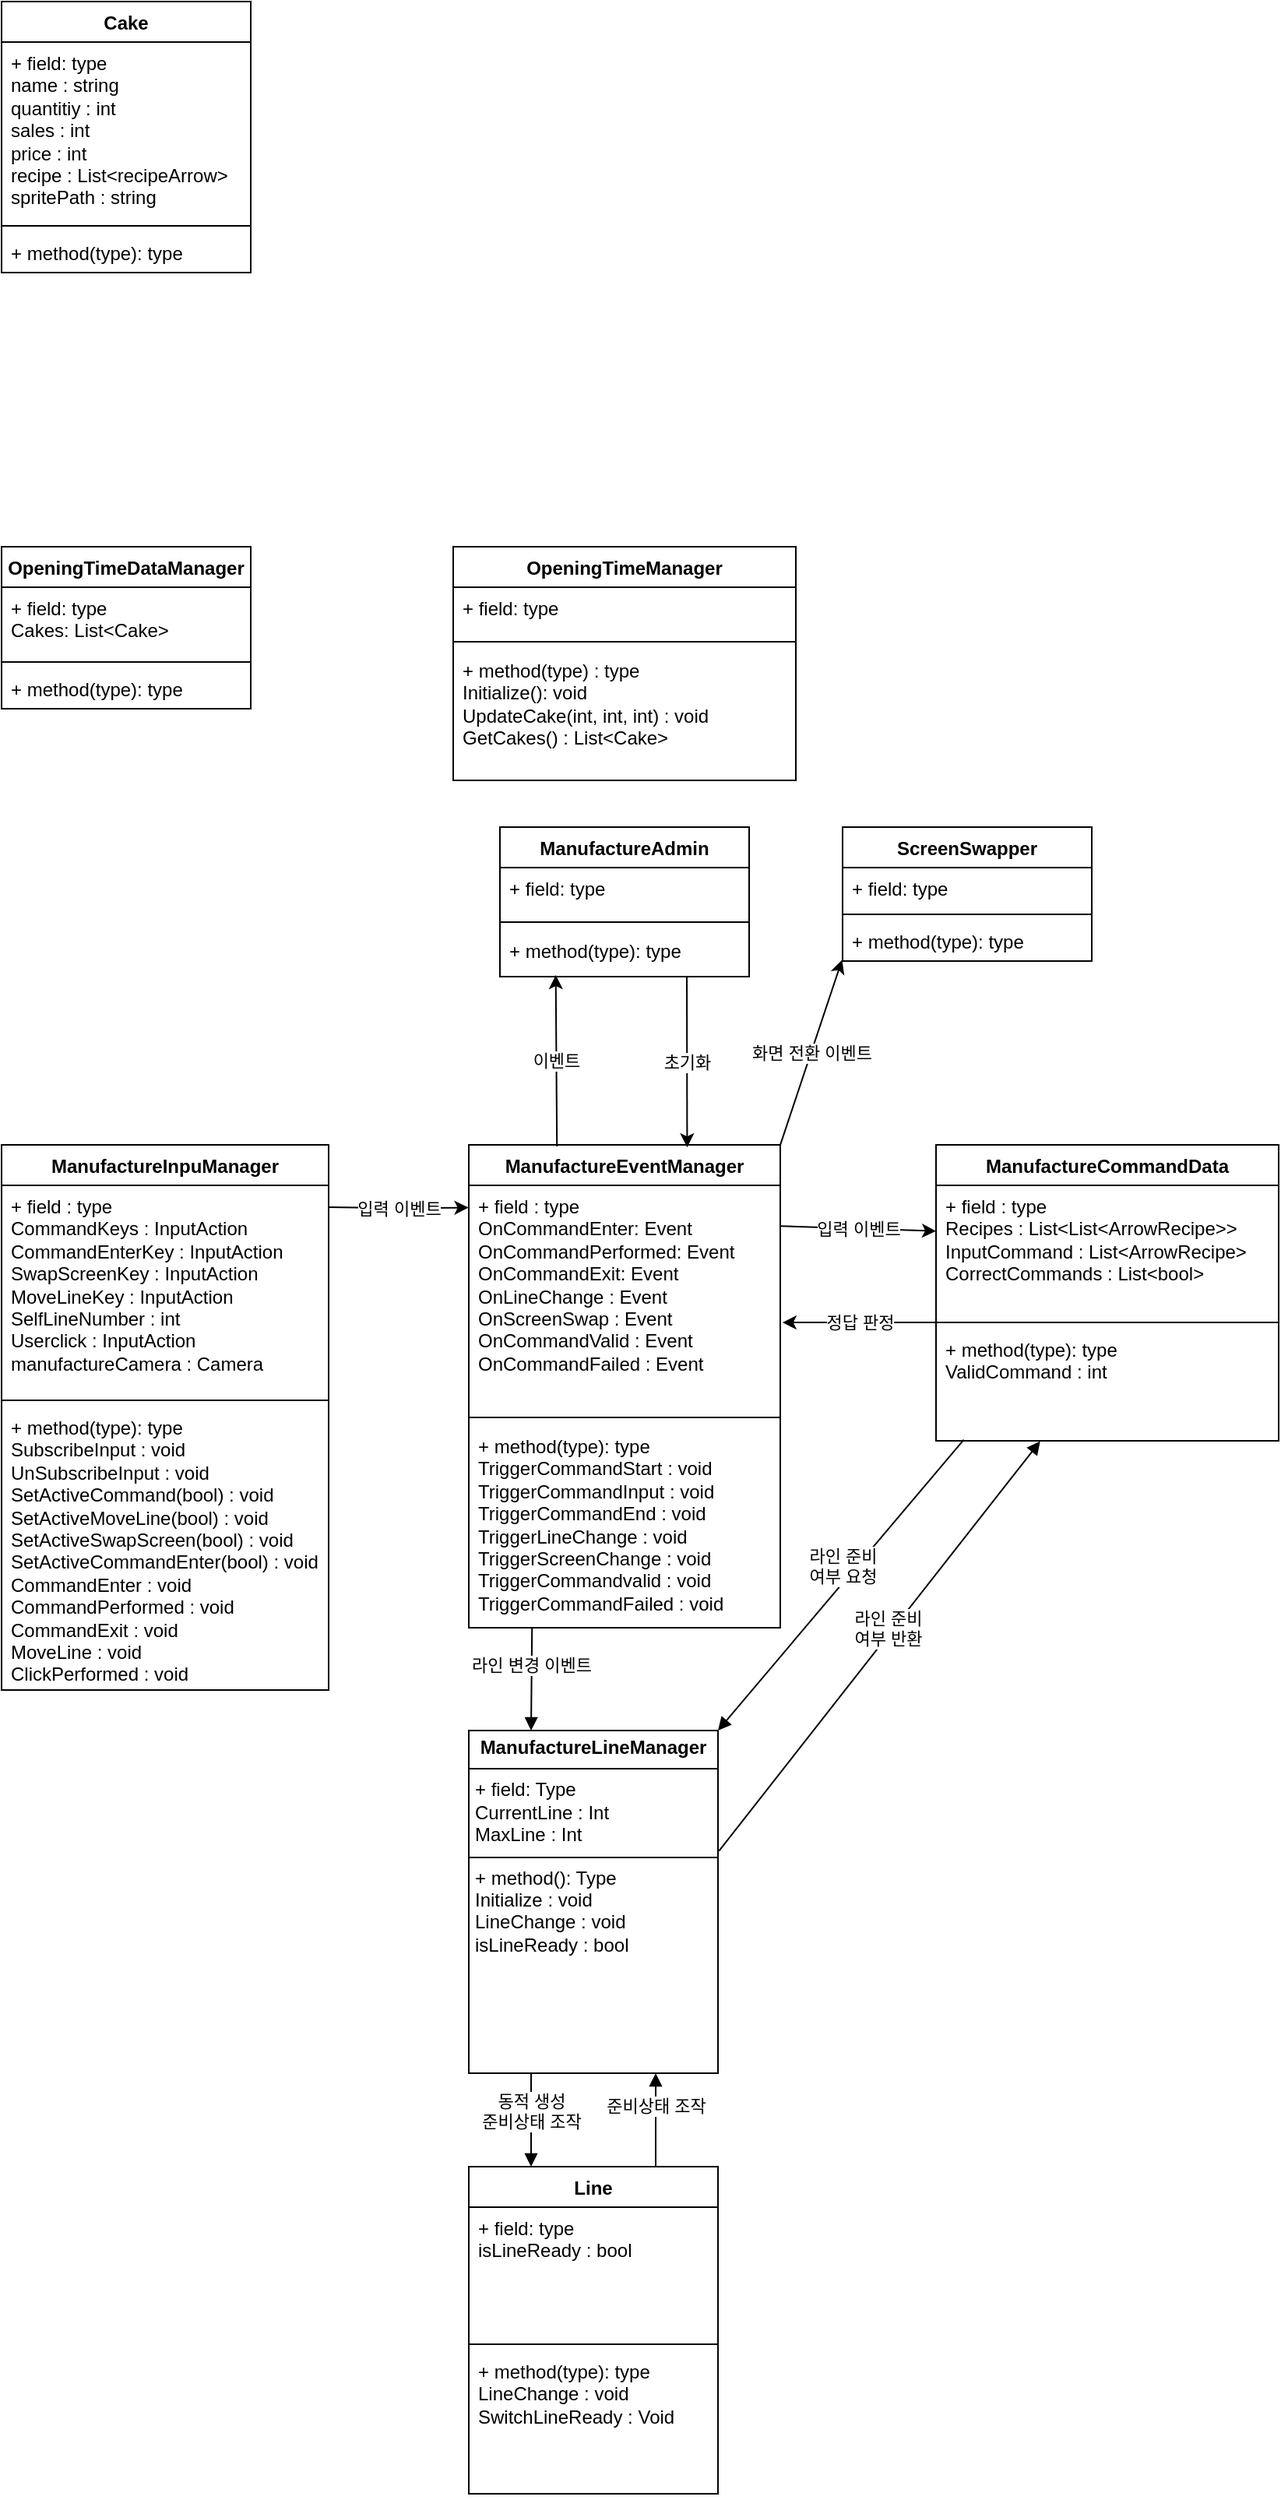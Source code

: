 <mxfile version="27.0.9">
  <diagram id="C5RBs43oDa-KdzZeNtuy" name="Page-1">
    <mxGraphModel dx="1141" dy="1848" grid="1" gridSize="10" guides="1" tooltips="1" connect="1" arrows="1" fold="1" page="1" pageScale="1" pageWidth="827" pageHeight="1169" math="0" shadow="0">
      <root>
        <mxCell id="WIyWlLk6GJQsqaUBKTNV-0" />
        <mxCell id="WIyWlLk6GJQsqaUBKTNV-1" parent="WIyWlLk6GJQsqaUBKTNV-0" />
        <mxCell id="e0bZ93DIDSI7V1r6PzEF-0" value="OpeningTimeManager" style="swimlane;fontStyle=1;align=center;verticalAlign=top;childLayout=stackLayout;horizontal=1;startSize=26;horizontalStack=0;resizeParent=1;resizeParentMax=0;resizeLast=0;collapsible=1;marginBottom=0;whiteSpace=wrap;html=1;" parent="WIyWlLk6GJQsqaUBKTNV-1" vertex="1">
          <mxGeometry x="330" width="220" height="150" as="geometry" />
        </mxCell>
        <mxCell id="e0bZ93DIDSI7V1r6PzEF-1" value="+ field: type" style="text;strokeColor=none;fillColor=none;align=left;verticalAlign=top;spacingLeft=4;spacingRight=4;overflow=hidden;rotatable=0;points=[[0,0.5],[1,0.5]];portConstraint=eastwest;whiteSpace=wrap;html=1;" parent="e0bZ93DIDSI7V1r6PzEF-0" vertex="1">
          <mxGeometry y="26" width="220" height="30" as="geometry" />
        </mxCell>
        <mxCell id="e0bZ93DIDSI7V1r6PzEF-2" value="" style="line;strokeWidth=1;fillColor=none;align=left;verticalAlign=middle;spacingTop=-1;spacingLeft=3;spacingRight=3;rotatable=0;labelPosition=right;points=[];portConstraint=eastwest;strokeColor=inherit;" parent="e0bZ93DIDSI7V1r6PzEF-0" vertex="1">
          <mxGeometry y="56" width="220" height="10" as="geometry" />
        </mxCell>
        <mxCell id="e0bZ93DIDSI7V1r6PzEF-3" value="&lt;div&gt;+ method(type) : type&lt;/div&gt;Initialize(): void&lt;div&gt;UpdateCake(int, int, int) : void&lt;/div&gt;&lt;div&gt;&lt;span style=&quot;background-color: transparent; color: light-dark(rgb(0, 0, 0), rgb(255, 255, 255));&quot;&gt;GetCakes() : List&amp;lt;Cake&amp;gt;&lt;/span&gt;&lt;/div&gt;" style="text;strokeColor=none;fillColor=none;align=left;verticalAlign=top;spacingLeft=4;spacingRight=4;overflow=hidden;rotatable=0;points=[[0,0.5],[1,0.5]];portConstraint=eastwest;whiteSpace=wrap;html=1;" parent="e0bZ93DIDSI7V1r6PzEF-0" vertex="1">
          <mxGeometry y="66" width="220" height="84" as="geometry" />
        </mxCell>
        <mxCell id="e0bZ93DIDSI7V1r6PzEF-4" value="ManufactureAdmin" style="swimlane;fontStyle=1;align=center;verticalAlign=top;childLayout=stackLayout;horizontal=1;startSize=26;horizontalStack=0;resizeParent=1;resizeParentMax=0;resizeLast=0;collapsible=1;marginBottom=0;whiteSpace=wrap;html=1;" parent="WIyWlLk6GJQsqaUBKTNV-1" vertex="1">
          <mxGeometry x="360" y="180" width="160" height="96" as="geometry" />
        </mxCell>
        <mxCell id="e0bZ93DIDSI7V1r6PzEF-5" value="+ field: type" style="text;strokeColor=none;fillColor=none;align=left;verticalAlign=top;spacingLeft=4;spacingRight=4;overflow=hidden;rotatable=0;points=[[0,0.5],[1,0.5]];portConstraint=eastwest;whiteSpace=wrap;html=1;" parent="e0bZ93DIDSI7V1r6PzEF-4" vertex="1">
          <mxGeometry y="26" width="160" height="30" as="geometry" />
        </mxCell>
        <mxCell id="e0bZ93DIDSI7V1r6PzEF-6" value="" style="line;strokeWidth=1;fillColor=none;align=left;verticalAlign=middle;spacingTop=-1;spacingLeft=3;spacingRight=3;rotatable=0;labelPosition=right;points=[];portConstraint=eastwest;strokeColor=inherit;" parent="e0bZ93DIDSI7V1r6PzEF-4" vertex="1">
          <mxGeometry y="56" width="160" height="10" as="geometry" />
        </mxCell>
        <mxCell id="e0bZ93DIDSI7V1r6PzEF-7" value="+ method(type): type" style="text;strokeColor=none;fillColor=none;align=left;verticalAlign=top;spacingLeft=4;spacingRight=4;overflow=hidden;rotatable=0;points=[[0,0.5],[1,0.5]];portConstraint=eastwest;whiteSpace=wrap;html=1;" parent="e0bZ93DIDSI7V1r6PzEF-4" vertex="1">
          <mxGeometry y="66" width="160" height="30" as="geometry" />
        </mxCell>
        <mxCell id="e0bZ93DIDSI7V1r6PzEF-8" value="ManufactureEventManager" style="swimlane;fontStyle=1;align=center;verticalAlign=top;childLayout=stackLayout;horizontal=1;startSize=26;horizontalStack=0;resizeParent=1;resizeParentMax=0;resizeLast=0;collapsible=1;marginBottom=0;whiteSpace=wrap;html=1;" parent="WIyWlLk6GJQsqaUBKTNV-1" vertex="1">
          <mxGeometry x="340" y="384.06" width="200" height="310" as="geometry" />
        </mxCell>
        <mxCell id="e0bZ93DIDSI7V1r6PzEF-9" value="&lt;div&gt;+ field : type&lt;/div&gt;OnCommandEnter: Event&lt;div&gt;OnCommandPerformed: Event&lt;/div&gt;&lt;div&gt;OnCommandExit: Event&lt;/div&gt;&lt;div&gt;OnLineChange : Event&lt;/div&gt;&lt;div&gt;OnScreenSwap : Event&lt;/div&gt;&lt;div&gt;OnCommandValid : Event&lt;/div&gt;&lt;div&gt;OnCommandFailed : Event&lt;/div&gt;" style="text;strokeColor=none;fillColor=none;align=left;verticalAlign=top;spacingLeft=4;spacingRight=4;overflow=hidden;rotatable=0;points=[[0,0.5],[1,0.5]];portConstraint=eastwest;whiteSpace=wrap;html=1;" parent="e0bZ93DIDSI7V1r6PzEF-8" vertex="1">
          <mxGeometry y="26" width="200" height="144" as="geometry" />
        </mxCell>
        <mxCell id="e0bZ93DIDSI7V1r6PzEF-10" value="" style="line;strokeWidth=1;fillColor=none;align=left;verticalAlign=middle;spacingTop=-1;spacingLeft=3;spacingRight=3;rotatable=0;labelPosition=right;points=[];portConstraint=eastwest;strokeColor=inherit;" parent="e0bZ93DIDSI7V1r6PzEF-8" vertex="1">
          <mxGeometry y="170" width="200" height="10" as="geometry" />
        </mxCell>
        <mxCell id="e0bZ93DIDSI7V1r6PzEF-11" value="&lt;div&gt;+ method(type): type&lt;/div&gt;TriggerCommandStart : void&lt;div&gt;TriggerCommandInput : void&lt;/div&gt;&lt;div&gt;TriggerCommandEnd : void&lt;/div&gt;&lt;div&gt;TriggerLineChange : void&lt;/div&gt;&lt;div&gt;TriggerScreenChange : void&lt;/div&gt;&lt;div&gt;TriggerCommandvalid : void&lt;/div&gt;&lt;div&gt;TriggerCommandFailed : void&lt;/div&gt;" style="text;strokeColor=none;fillColor=none;align=left;verticalAlign=top;spacingLeft=4;spacingRight=4;overflow=hidden;rotatable=0;points=[[0,0.5],[1,0.5]];portConstraint=eastwest;whiteSpace=wrap;html=1;" parent="e0bZ93DIDSI7V1r6PzEF-8" vertex="1">
          <mxGeometry y="180" width="200" height="130" as="geometry" />
        </mxCell>
        <mxCell id="e0bZ93DIDSI7V1r6PzEF-15" value="ScreenSwapper" style="swimlane;fontStyle=1;align=center;verticalAlign=top;childLayout=stackLayout;horizontal=1;startSize=26;horizontalStack=0;resizeParent=1;resizeParentMax=0;resizeLast=0;collapsible=1;marginBottom=0;whiteSpace=wrap;html=1;" parent="WIyWlLk6GJQsqaUBKTNV-1" vertex="1">
          <mxGeometry x="580" y="180" width="160" height="86" as="geometry">
            <mxRectangle x="580" y="120" width="130" height="30" as="alternateBounds" />
          </mxGeometry>
        </mxCell>
        <mxCell id="e0bZ93DIDSI7V1r6PzEF-16" value="+ field: type" style="text;strokeColor=none;fillColor=none;align=left;verticalAlign=top;spacingLeft=4;spacingRight=4;overflow=hidden;rotatable=0;points=[[0,0.5],[1,0.5]];portConstraint=eastwest;whiteSpace=wrap;html=1;" parent="e0bZ93DIDSI7V1r6PzEF-15" vertex="1">
          <mxGeometry y="26" width="160" height="26" as="geometry" />
        </mxCell>
        <mxCell id="e0bZ93DIDSI7V1r6PzEF-17" value="" style="line;strokeWidth=1;fillColor=none;align=left;verticalAlign=middle;spacingTop=-1;spacingLeft=3;spacingRight=3;rotatable=0;labelPosition=right;points=[];portConstraint=eastwest;strokeColor=inherit;" parent="e0bZ93DIDSI7V1r6PzEF-15" vertex="1">
          <mxGeometry y="52" width="160" height="8" as="geometry" />
        </mxCell>
        <mxCell id="e0bZ93DIDSI7V1r6PzEF-18" value="+ method(type): type" style="text;strokeColor=none;fillColor=none;align=left;verticalAlign=top;spacingLeft=4;spacingRight=4;overflow=hidden;rotatable=0;points=[[0,0.5],[1,0.5]];portConstraint=eastwest;whiteSpace=wrap;html=1;" parent="e0bZ93DIDSI7V1r6PzEF-15" vertex="1">
          <mxGeometry y="60" width="160" height="26" as="geometry" />
        </mxCell>
        <mxCell id="e0bZ93DIDSI7V1r6PzEF-21" value="" style="endArrow=classic;html=1;rounded=0;exitX=1;exitY=0;exitDx=0;exitDy=0;entryX=-0.002;entryY=0.969;entryDx=0;entryDy=0;entryPerimeter=0;" parent="WIyWlLk6GJQsqaUBKTNV-1" source="e0bZ93DIDSI7V1r6PzEF-8" target="e0bZ93DIDSI7V1r6PzEF-18" edge="1">
          <mxGeometry relative="1" as="geometry">
            <mxPoint x="570" y="320" as="sourcePoint" />
            <mxPoint x="670" y="320" as="targetPoint" />
          </mxGeometry>
        </mxCell>
        <mxCell id="e0bZ93DIDSI7V1r6PzEF-22" value="화면 전환 이벤트" style="edgeLabel;resizable=0;html=1;;align=center;verticalAlign=middle;" parent="e0bZ93DIDSI7V1r6PzEF-21" connectable="0" vertex="1">
          <mxGeometry relative="1" as="geometry" />
        </mxCell>
        <mxCell id="e0bZ93DIDSI7V1r6PzEF-23" value="OpeningTimeDataManager" style="swimlane;fontStyle=1;align=center;verticalAlign=top;childLayout=stackLayout;horizontal=1;startSize=26;horizontalStack=0;resizeParent=1;resizeParentMax=0;resizeLast=0;collapsible=1;marginBottom=0;whiteSpace=wrap;html=1;" parent="WIyWlLk6GJQsqaUBKTNV-1" vertex="1">
          <mxGeometry x="40" width="160" height="104" as="geometry" />
        </mxCell>
        <mxCell id="e0bZ93DIDSI7V1r6PzEF-24" value="&lt;div&gt;+ field: type&lt;/div&gt;Cakes: List&amp;lt;Cake&amp;gt;" style="text;strokeColor=none;fillColor=none;align=left;verticalAlign=top;spacingLeft=4;spacingRight=4;overflow=hidden;rotatable=0;points=[[0,0.5],[1,0.5]];portConstraint=eastwest;whiteSpace=wrap;html=1;" parent="e0bZ93DIDSI7V1r6PzEF-23" vertex="1">
          <mxGeometry y="26" width="160" height="44" as="geometry" />
        </mxCell>
        <mxCell id="e0bZ93DIDSI7V1r6PzEF-25" value="" style="line;strokeWidth=1;fillColor=none;align=left;verticalAlign=middle;spacingTop=-1;spacingLeft=3;spacingRight=3;rotatable=0;labelPosition=right;points=[];portConstraint=eastwest;strokeColor=inherit;" parent="e0bZ93DIDSI7V1r6PzEF-23" vertex="1">
          <mxGeometry y="70" width="160" height="8" as="geometry" />
        </mxCell>
        <mxCell id="e0bZ93DIDSI7V1r6PzEF-26" value="+ method(type): type" style="text;strokeColor=none;fillColor=none;align=left;verticalAlign=top;spacingLeft=4;spacingRight=4;overflow=hidden;rotatable=0;points=[[0,0.5],[1,0.5]];portConstraint=eastwest;whiteSpace=wrap;html=1;" parent="e0bZ93DIDSI7V1r6PzEF-23" vertex="1">
          <mxGeometry y="78" width="160" height="26" as="geometry" />
        </mxCell>
        <mxCell id="e0bZ93DIDSI7V1r6PzEF-31" value="입력 이벤트" style="edgeStyle=orthogonalEdgeStyle;rounded=0;orthogonalLoop=1;jettySize=auto;html=1;entryX=-0.001;entryY=0.019;entryDx=0;entryDy=0;entryPerimeter=0;" parent="WIyWlLk6GJQsqaUBKTNV-1" edge="1">
          <mxGeometry relative="1" as="geometry">
            <mxPoint x="250" y="424.06" as="sourcePoint" />
            <mxPoint x="339.8" y="424.276" as="targetPoint" />
            <Array as="points" />
          </mxGeometry>
        </mxCell>
        <mxCell id="e0bZ93DIDSI7V1r6PzEF-27" value="ManufactureInpuManager" style="swimlane;fontStyle=1;align=center;verticalAlign=top;childLayout=stackLayout;horizontal=1;startSize=26;horizontalStack=0;resizeParent=1;resizeParentMax=0;resizeLast=0;collapsible=1;marginBottom=0;whiteSpace=wrap;html=1;" parent="WIyWlLk6GJQsqaUBKTNV-1" vertex="1">
          <mxGeometry x="40" y="384.06" width="210" height="350" as="geometry" />
        </mxCell>
        <mxCell id="e0bZ93DIDSI7V1r6PzEF-28" value="&lt;div&gt;&lt;div&gt;+ field : type&lt;/div&gt;&lt;/div&gt;CommandKeys : InputAction&lt;div&gt;&lt;div&gt;CommandEnterKey : InputAction&lt;/div&gt;&lt;div&gt;SwapScreenKey : InputAction&lt;/div&gt;&lt;div&gt;MoveLineKey : InputAction&lt;/div&gt;&lt;/div&gt;&lt;div&gt;SelfLineNumber : int&lt;/div&gt;&lt;div&gt;Userclick : InputAction&lt;/div&gt;&lt;div&gt;manufactureCamera : Camera&lt;/div&gt;&lt;div&gt;&lt;br&gt;&lt;/div&gt;" style="text;strokeColor=none;fillColor=none;align=left;verticalAlign=top;spacingLeft=4;spacingRight=4;overflow=hidden;rotatable=0;points=[[0,0.5],[1,0.5]];portConstraint=eastwest;whiteSpace=wrap;html=1;" parent="e0bZ93DIDSI7V1r6PzEF-27" vertex="1">
          <mxGeometry y="26" width="210" height="134" as="geometry" />
        </mxCell>
        <mxCell id="e0bZ93DIDSI7V1r6PzEF-29" value="" style="line;strokeWidth=1;fillColor=none;align=left;verticalAlign=middle;spacingTop=-1;spacingLeft=3;spacingRight=3;rotatable=0;labelPosition=right;points=[];portConstraint=eastwest;strokeColor=inherit;" parent="e0bZ93DIDSI7V1r6PzEF-27" vertex="1">
          <mxGeometry y="160" width="210" height="8" as="geometry" />
        </mxCell>
        <mxCell id="e0bZ93DIDSI7V1r6PzEF-30" value="+ method(type): type&lt;div&gt;SubscribeInput : void&lt;/div&gt;&lt;div&gt;UnSubscribeInput : void&lt;/div&gt;&lt;div&gt;SetActiveCommand(bool) : void&lt;/div&gt;&lt;div&gt;SetActiveMoveLine(bool) : void&lt;/div&gt;&lt;div&gt;SetActiveSwapScreen(bool) : void&lt;/div&gt;&lt;div&gt;SetActiveCommandEnter(bool) : void&lt;/div&gt;&lt;div&gt;CommandEnter : void&lt;/div&gt;&lt;div&gt;CommandPerformed : void&lt;/div&gt;&lt;div&gt;CommandExit : void&lt;/div&gt;&lt;div&gt;MoveLine : void&lt;/div&gt;&lt;div&gt;ClickPerformed : void&lt;/div&gt;&lt;div&gt;&lt;br&gt;&lt;/div&gt;" style="text;strokeColor=none;fillColor=none;align=left;verticalAlign=top;spacingLeft=4;spacingRight=4;overflow=hidden;rotatable=0;points=[[0,0.5],[1,0.5]];portConstraint=eastwest;whiteSpace=wrap;html=1;" parent="e0bZ93DIDSI7V1r6PzEF-27" vertex="1">
          <mxGeometry y="168" width="210" height="182" as="geometry" />
        </mxCell>
        <mxCell id="e0bZ93DIDSI7V1r6PzEF-32" value="ManufactureCommandData" style="swimlane;fontStyle=1;align=center;verticalAlign=top;childLayout=stackLayout;horizontal=1;startSize=26;horizontalStack=0;resizeParent=1;resizeParentMax=0;resizeLast=0;collapsible=1;marginBottom=0;whiteSpace=wrap;html=1;" parent="WIyWlLk6GJQsqaUBKTNV-1" vertex="1">
          <mxGeometry x="640" y="384.06" width="220" height="190" as="geometry" />
        </mxCell>
        <mxCell id="e0bZ93DIDSI7V1r6PzEF-33" value="&lt;div&gt;&lt;div&gt;+ field : type&lt;/div&gt;&lt;/div&gt;Recipes : List&amp;lt;List&amp;lt;ArrowRecipe&amp;gt;&amp;gt;&lt;div&gt;&lt;div&gt;InputCommand : List&amp;lt;ArrowRecipe&amp;gt;&lt;/div&gt;&lt;div&gt;CorrectCommands : List&amp;lt;bool&amp;gt;&lt;/div&gt;&lt;/div&gt;" style="text;strokeColor=none;fillColor=none;align=left;verticalAlign=top;spacingLeft=4;spacingRight=4;overflow=hidden;rotatable=0;points=[[0,0.5],[1,0.5]];portConstraint=eastwest;whiteSpace=wrap;html=1;" parent="e0bZ93DIDSI7V1r6PzEF-32" vertex="1">
          <mxGeometry y="26" width="220" height="84" as="geometry" />
        </mxCell>
        <mxCell id="e0bZ93DIDSI7V1r6PzEF-34" value="" style="line;strokeWidth=1;fillColor=none;align=left;verticalAlign=middle;spacingTop=-1;spacingLeft=3;spacingRight=3;rotatable=0;labelPosition=right;points=[];portConstraint=eastwest;strokeColor=inherit;" parent="e0bZ93DIDSI7V1r6PzEF-32" vertex="1">
          <mxGeometry y="110" width="220" height="8" as="geometry" />
        </mxCell>
        <mxCell id="e0bZ93DIDSI7V1r6PzEF-35" value="+ method(type): type&lt;div&gt;ValidCommand : int&lt;/div&gt;&lt;div&gt;&lt;br&gt;&lt;/div&gt;" style="text;strokeColor=none;fillColor=none;align=left;verticalAlign=top;spacingLeft=4;spacingRight=4;overflow=hidden;rotatable=0;points=[[0,0.5],[1,0.5]];portConstraint=eastwest;whiteSpace=wrap;html=1;" parent="e0bZ93DIDSI7V1r6PzEF-32" vertex="1">
          <mxGeometry y="118" width="220" height="72" as="geometry" />
        </mxCell>
        <mxCell id="e0bZ93DIDSI7V1r6PzEF-37" value="입력 이벤트" style="endArrow=classic;html=1;rounded=0;exitX=1.001;exitY=0.181;exitDx=0;exitDy=0;exitPerimeter=0;entryX=0;entryY=0.349;entryDx=0;entryDy=0;entryPerimeter=0;" parent="WIyWlLk6GJQsqaUBKTNV-1" source="e0bZ93DIDSI7V1r6PzEF-9" target="e0bZ93DIDSI7V1r6PzEF-33" edge="1">
          <mxGeometry width="50" height="50" relative="1" as="geometry">
            <mxPoint x="550" y="514.06" as="sourcePoint" />
            <mxPoint x="600" y="464.06" as="targetPoint" />
          </mxGeometry>
        </mxCell>
        <mxCell id="e0bZ93DIDSI7V1r6PzEF-38" value="정답 판정" style="endArrow=classic;html=1;rounded=0;entryX=1.007;entryY=0.611;entryDx=0;entryDy=0;entryPerimeter=0;movable=1;resizable=1;rotatable=1;deletable=1;editable=1;locked=0;connectable=1;" parent="WIyWlLk6GJQsqaUBKTNV-1" target="e0bZ93DIDSI7V1r6PzEF-9" edge="1">
          <mxGeometry width="50" height="50" relative="1" as="geometry">
            <mxPoint x="640" y="498.06" as="sourcePoint" />
            <mxPoint x="640" y="424.06" as="targetPoint" />
          </mxGeometry>
        </mxCell>
        <mxCell id="8WX-bC6pfCJ_SLDALCjx-0" value="Line" style="swimlane;fontStyle=1;align=center;verticalAlign=top;childLayout=stackLayout;horizontal=1;startSize=26;horizontalStack=0;resizeParent=1;resizeParentMax=0;resizeLast=0;collapsible=1;marginBottom=0;whiteSpace=wrap;html=1;" parent="WIyWlLk6GJQsqaUBKTNV-1" vertex="1">
          <mxGeometry x="340" y="1040" width="160" height="210" as="geometry" />
        </mxCell>
        <mxCell id="8WX-bC6pfCJ_SLDALCjx-1" value="+ field: type&lt;div&gt;isLineReady : bool&lt;/div&gt;" style="text;strokeColor=none;fillColor=none;align=left;verticalAlign=top;spacingLeft=4;spacingRight=4;overflow=hidden;rotatable=0;points=[[0,0.5],[1,0.5]];portConstraint=eastwest;whiteSpace=wrap;html=1;" parent="8WX-bC6pfCJ_SLDALCjx-0" vertex="1">
          <mxGeometry y="26" width="160" height="84" as="geometry" />
        </mxCell>
        <mxCell id="8WX-bC6pfCJ_SLDALCjx-2" value="" style="line;strokeWidth=1;fillColor=none;align=left;verticalAlign=middle;spacingTop=-1;spacingLeft=3;spacingRight=3;rotatable=0;labelPosition=right;points=[];portConstraint=eastwest;strokeColor=inherit;" parent="8WX-bC6pfCJ_SLDALCjx-0" vertex="1">
          <mxGeometry y="110" width="160" height="8" as="geometry" />
        </mxCell>
        <mxCell id="8WX-bC6pfCJ_SLDALCjx-3" value="+ method(type): type&lt;div&gt;LineChange : void&lt;/div&gt;&lt;div&gt;SwitchLineReady : Void&lt;/div&gt;" style="text;strokeColor=none;fillColor=none;align=left;verticalAlign=top;spacingLeft=4;spacingRight=4;overflow=hidden;rotatable=0;points=[[0,0.5],[1,0.5]];portConstraint=eastwest;whiteSpace=wrap;html=1;" parent="8WX-bC6pfCJ_SLDALCjx-0" vertex="1">
          <mxGeometry y="118" width="160" height="92" as="geometry" />
        </mxCell>
        <mxCell id="8WX-bC6pfCJ_SLDALCjx-5" value="초기화" style="endArrow=classic;html=1;rounded=0;entryX=0.701;entryY=0.005;entryDx=0;entryDy=0;entryPerimeter=0;exitX=0.75;exitY=1;exitDx=0;exitDy=0;" parent="WIyWlLk6GJQsqaUBKTNV-1" source="e0bZ93DIDSI7V1r6PzEF-4" target="e0bZ93DIDSI7V1r6PzEF-8" edge="1">
          <mxGeometry width="50" height="50" relative="1" as="geometry">
            <mxPoint x="480" y="290" as="sourcePoint" />
            <mxPoint x="480" y="384.33" as="targetPoint" />
          </mxGeometry>
        </mxCell>
        <mxCell id="8WX-bC6pfCJ_SLDALCjx-6" value="이벤트" style="endArrow=classic;html=1;rounded=0;exitX=0.283;exitY=0.003;exitDx=0;exitDy=0;exitPerimeter=0;entryX=0.224;entryY=0.967;entryDx=0;entryDy=0;entryPerimeter=0;" parent="WIyWlLk6GJQsqaUBKTNV-1" source="e0bZ93DIDSI7V1r6PzEF-8" target="e0bZ93DIDSI7V1r6PzEF-7" edge="1">
          <mxGeometry width="50" height="50" relative="1" as="geometry">
            <mxPoint x="410" y="320" as="sourcePoint" />
            <mxPoint x="430" y="350" as="targetPoint" />
          </mxGeometry>
        </mxCell>
        <mxCell id="8WX-bC6pfCJ_SLDALCjx-7" value="Cake" style="swimlane;fontStyle=1;align=center;verticalAlign=top;childLayout=stackLayout;horizontal=1;startSize=26;horizontalStack=0;resizeParent=1;resizeParentMax=0;resizeLast=0;collapsible=1;marginBottom=0;whiteSpace=wrap;html=1;" parent="WIyWlLk6GJQsqaUBKTNV-1" vertex="1">
          <mxGeometry x="40" y="-350" width="160" height="174" as="geometry" />
        </mxCell>
        <mxCell id="8WX-bC6pfCJ_SLDALCjx-8" value="+ field: type&lt;div&gt;name : string&lt;/div&gt;&lt;div&gt;quantitiy : int&lt;/div&gt;&lt;div&gt;sales : int&lt;/div&gt;&lt;div&gt;price : int&lt;/div&gt;&lt;div&gt;recipe : List&amp;lt;recipeArrow&amp;gt;&lt;/div&gt;&lt;div&gt;spritePath : string&lt;/div&gt;" style="text;strokeColor=none;fillColor=none;align=left;verticalAlign=top;spacingLeft=4;spacingRight=4;overflow=hidden;rotatable=0;points=[[0,0.5],[1,0.5]];portConstraint=eastwest;whiteSpace=wrap;html=1;" parent="8WX-bC6pfCJ_SLDALCjx-7" vertex="1">
          <mxGeometry y="26" width="160" height="114" as="geometry" />
        </mxCell>
        <mxCell id="8WX-bC6pfCJ_SLDALCjx-9" value="" style="line;strokeWidth=1;fillColor=none;align=left;verticalAlign=middle;spacingTop=-1;spacingLeft=3;spacingRight=3;rotatable=0;labelPosition=right;points=[];portConstraint=eastwest;strokeColor=inherit;" parent="8WX-bC6pfCJ_SLDALCjx-7" vertex="1">
          <mxGeometry y="140" width="160" height="8" as="geometry" />
        </mxCell>
        <mxCell id="8WX-bC6pfCJ_SLDALCjx-10" value="+ method(type): type" style="text;strokeColor=none;fillColor=none;align=left;verticalAlign=top;spacingLeft=4;spacingRight=4;overflow=hidden;rotatable=0;points=[[0,0.5],[1,0.5]];portConstraint=eastwest;whiteSpace=wrap;html=1;" parent="8WX-bC6pfCJ_SLDALCjx-7" vertex="1">
          <mxGeometry y="148" width="160" height="26" as="geometry" />
        </mxCell>
        <mxCell id="ArnTmTiY80CwkE1iCrsg-6" value="&lt;p style=&quot;margin:0px;margin-top:4px;text-align:center;&quot;&gt;&lt;b&gt;ManufactureLineManager&lt;/b&gt;&lt;/p&gt;&lt;hr size=&quot;1&quot; style=&quot;border-style:solid;&quot;&gt;&lt;p style=&quot;margin:0px;margin-left:4px;&quot;&gt;+ field: Type&lt;/p&gt;&lt;p style=&quot;margin:0px;margin-left:4px;&quot;&gt;CurrentLine : Int&lt;/p&gt;&lt;p style=&quot;margin:0px;margin-left:4px;&quot;&gt;MaxLine : Int&lt;/p&gt;&lt;hr size=&quot;1&quot; style=&quot;border-style:solid;&quot;&gt;&lt;p style=&quot;margin:0px;margin-left:4px;&quot;&gt;+ method(): Type&lt;/p&gt;&lt;p style=&quot;margin:0px;margin-left:4px;&quot;&gt;Initialize : void&lt;/p&gt;&lt;p style=&quot;margin:0px;margin-left:4px;&quot;&gt;LineChange : void&lt;/p&gt;&lt;p style=&quot;margin:0px;margin-left:4px;&quot;&gt;isLineReady : bool&lt;/p&gt;" style="verticalAlign=top;align=left;overflow=fill;html=1;whiteSpace=wrap;" parent="WIyWlLk6GJQsqaUBKTNV-1" vertex="1">
          <mxGeometry x="340" y="760" width="160" height="220" as="geometry" />
        </mxCell>
        <mxCell id="ArnTmTiY80CwkE1iCrsg-7" value="라인 변경 이벤트" style="html=1;verticalAlign=bottom;endArrow=block;curved=0;rounded=0;exitX=0.203;exitY=1;exitDx=0;exitDy=0;exitPerimeter=0;entryX=0.25;entryY=0;entryDx=0;entryDy=0;" parent="WIyWlLk6GJQsqaUBKTNV-1" source="e0bZ93DIDSI7V1r6PzEF-11" target="ArnTmTiY80CwkE1iCrsg-6" edge="1">
          <mxGeometry width="80" relative="1" as="geometry">
            <mxPoint x="540" y="740" as="sourcePoint" />
            <mxPoint x="620" y="740" as="targetPoint" />
          </mxGeometry>
        </mxCell>
        <mxCell id="ArnTmTiY80CwkE1iCrsg-8" value="동적 생성&lt;div&gt;준비상태 조작&lt;/div&gt;" style="html=1;verticalAlign=bottom;endArrow=block;curved=0;rounded=0;exitX=0.25;exitY=1;exitDx=0;exitDy=0;entryX=0.25;entryY=0;entryDx=0;entryDy=0;" parent="WIyWlLk6GJQsqaUBKTNV-1" source="ArnTmTiY80CwkE1iCrsg-6" target="8WX-bC6pfCJ_SLDALCjx-0" edge="1">
          <mxGeometry x="0.333" width="80" relative="1" as="geometry">
            <mxPoint x="581" y="919.94" as="sourcePoint" />
            <mxPoint x="580" y="985.94" as="targetPoint" />
            <mxPoint as="offset" />
          </mxGeometry>
        </mxCell>
        <mxCell id="ArnTmTiY80CwkE1iCrsg-9" value="준비상태 조작" style="html=1;verticalAlign=bottom;endArrow=block;curved=0;rounded=0;exitX=0.75;exitY=0;exitDx=0;exitDy=0;entryX=0.75;entryY=1;entryDx=0;entryDy=0;" parent="WIyWlLk6GJQsqaUBKTNV-1" source="8WX-bC6pfCJ_SLDALCjx-0" target="ArnTmTiY80CwkE1iCrsg-6" edge="1">
          <mxGeometry width="80" relative="1" as="geometry">
            <mxPoint x="480" y="1000" as="sourcePoint" />
            <mxPoint x="480" y="1060" as="targetPoint" />
          </mxGeometry>
        </mxCell>
        <mxCell id="ArnTmTiY80CwkE1iCrsg-10" value="라인 준비&lt;div&gt;여부 반환&lt;/div&gt;" style="html=1;verticalAlign=bottom;endArrow=block;curved=0;rounded=0;exitX=1.004;exitY=0.197;exitDx=0;exitDy=0;exitPerimeter=0;entryX=0.304;entryY=1.003;entryDx=0;entryDy=0;entryPerimeter=0;" parent="WIyWlLk6GJQsqaUBKTNV-1" target="e0bZ93DIDSI7V1r6PzEF-35" edge="1">
          <mxGeometry x="0.003" y="-7" width="80" relative="1" as="geometry">
            <mxPoint x="500.64" y="837.34" as="sourcePoint" />
            <mxPoint x="672.56" y="610.004" as="targetPoint" />
            <mxPoint as="offset" />
          </mxGeometry>
        </mxCell>
        <mxCell id="ArnTmTiY80CwkE1iCrsg-11" value="라인 준비&lt;div&gt;여부 요청&lt;/div&gt;" style="html=1;verticalAlign=bottom;endArrow=block;curved=0;rounded=0;exitX=0.081;exitY=0.99;exitDx=0;exitDy=0;exitPerimeter=0;entryX=1;entryY=0;entryDx=0;entryDy=0;" parent="WIyWlLk6GJQsqaUBKTNV-1" source="e0bZ93DIDSI7V1r6PzEF-35" target="ArnTmTiY80CwkE1iCrsg-6" edge="1">
          <mxGeometry x="0.015" y="3" width="80" relative="1" as="geometry">
            <mxPoint x="560.0" y="848.06" as="sourcePoint" />
            <mxPoint x="766.36" y="584.72" as="targetPoint" />
            <mxPoint as="offset" />
          </mxGeometry>
        </mxCell>
      </root>
    </mxGraphModel>
  </diagram>
</mxfile>
